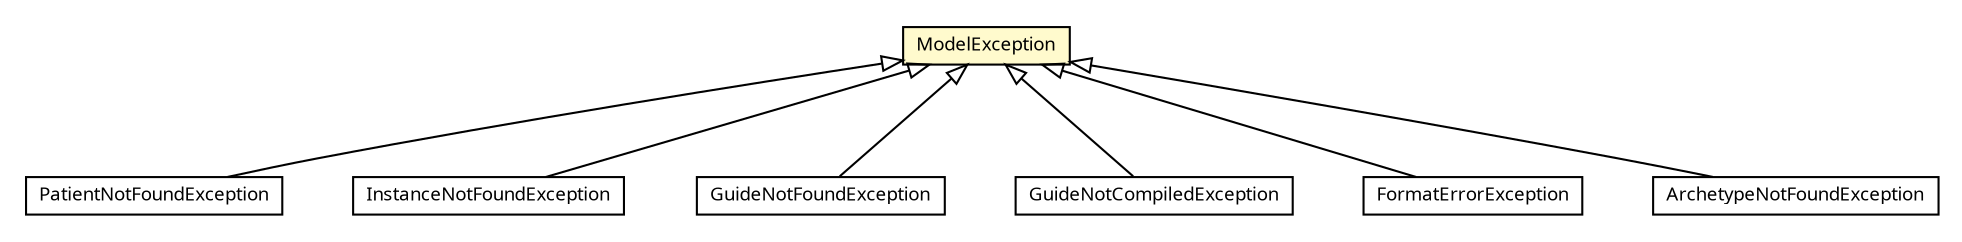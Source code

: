 #!/usr/local/bin/dot
#
# Class diagram 
# Generated by UMLGraph version R5_6 (http://www.umlgraph.org/)
#

digraph G {
	edge [fontname="Trebuchet MS",fontsize=10,labelfontname="Trebuchet MS",labelfontsize=10];
	node [fontname="Trebuchet MS",fontsize=10,shape=plaintext];
	nodesep=0.25;
	ranksep=0.5;
	// se.cambio.cds.util.exceptions.PatientNotFoundException
	c253877 [label=<<table title="se.cambio.cds.util.exceptions.PatientNotFoundException" border="0" cellborder="1" cellspacing="0" cellpadding="2" port="p" href="./PatientNotFoundException.html">
		<tr><td><table border="0" cellspacing="0" cellpadding="1">
<tr><td align="center" balign="center"><font face="Trebuchet MS"> PatientNotFoundException </font></td></tr>
		</table></td></tr>
		</table>>, URL="./PatientNotFoundException.html", fontname="Trebuchet MS", fontcolor="black", fontsize=9.0];
	// se.cambio.cds.util.exceptions.ModelException
	c253878 [label=<<table title="se.cambio.cds.util.exceptions.ModelException" border="0" cellborder="1" cellspacing="0" cellpadding="2" port="p" bgcolor="lemonChiffon" href="./ModelException.html">
		<tr><td><table border="0" cellspacing="0" cellpadding="1">
<tr><td align="center" balign="center"><font face="Trebuchet MS"> ModelException </font></td></tr>
		</table></td></tr>
		</table>>, URL="./ModelException.html", fontname="Trebuchet MS", fontcolor="black", fontsize=9.0];
	// se.cambio.cds.util.exceptions.InstanceNotFoundException
	c253881 [label=<<table title="se.cambio.cds.util.exceptions.InstanceNotFoundException" border="0" cellborder="1" cellspacing="0" cellpadding="2" port="p" href="./InstanceNotFoundException.html">
		<tr><td><table border="0" cellspacing="0" cellpadding="1">
<tr><td align="center" balign="center"><font face="Trebuchet MS"> InstanceNotFoundException </font></td></tr>
		</table></td></tr>
		</table>>, URL="./InstanceNotFoundException.html", fontname="Trebuchet MS", fontcolor="black", fontsize=9.0];
	// se.cambio.cds.util.exceptions.GuideNotFoundException
	c253882 [label=<<table title="se.cambio.cds.util.exceptions.GuideNotFoundException" border="0" cellborder="1" cellspacing="0" cellpadding="2" port="p" href="./GuideNotFoundException.html">
		<tr><td><table border="0" cellspacing="0" cellpadding="1">
<tr><td align="center" balign="center"><font face="Trebuchet MS"> GuideNotFoundException </font></td></tr>
		</table></td></tr>
		</table>>, URL="./GuideNotFoundException.html", fontname="Trebuchet MS", fontcolor="black", fontsize=9.0];
	// se.cambio.cds.util.exceptions.GuideNotCompiledException
	c253883 [label=<<table title="se.cambio.cds.util.exceptions.GuideNotCompiledException" border="0" cellborder="1" cellspacing="0" cellpadding="2" port="p" href="./GuideNotCompiledException.html">
		<tr><td><table border="0" cellspacing="0" cellpadding="1">
<tr><td align="center" balign="center"><font face="Trebuchet MS"> GuideNotCompiledException </font></td></tr>
		</table></td></tr>
		</table>>, URL="./GuideNotCompiledException.html", fontname="Trebuchet MS", fontcolor="black", fontsize=9.0];
	// se.cambio.cds.util.exceptions.FormatErrorException
	c253884 [label=<<table title="se.cambio.cds.util.exceptions.FormatErrorException" border="0" cellborder="1" cellspacing="0" cellpadding="2" port="p" href="./FormatErrorException.html">
		<tr><td><table border="0" cellspacing="0" cellpadding="1">
<tr><td align="center" balign="center"><font face="Trebuchet MS"> FormatErrorException </font></td></tr>
		</table></td></tr>
		</table>>, URL="./FormatErrorException.html", fontname="Trebuchet MS", fontcolor="black", fontsize=9.0];
	// se.cambio.cds.util.exceptions.ArchetypeNotFoundException
	c253886 [label=<<table title="se.cambio.cds.util.exceptions.ArchetypeNotFoundException" border="0" cellborder="1" cellspacing="0" cellpadding="2" port="p" href="./ArchetypeNotFoundException.html">
		<tr><td><table border="0" cellspacing="0" cellpadding="1">
<tr><td align="center" balign="center"><font face="Trebuchet MS"> ArchetypeNotFoundException </font></td></tr>
		</table></td></tr>
		</table>>, URL="./ArchetypeNotFoundException.html", fontname="Trebuchet MS", fontcolor="black", fontsize=9.0];
	//se.cambio.cds.util.exceptions.PatientNotFoundException extends se.cambio.cds.util.exceptions.ModelException
	c253878:p -> c253877:p [dir=back,arrowtail=empty];
	//se.cambio.cds.util.exceptions.InstanceNotFoundException extends se.cambio.cds.util.exceptions.ModelException
	c253878:p -> c253881:p [dir=back,arrowtail=empty];
	//se.cambio.cds.util.exceptions.GuideNotFoundException extends se.cambio.cds.util.exceptions.ModelException
	c253878:p -> c253882:p [dir=back,arrowtail=empty];
	//se.cambio.cds.util.exceptions.GuideNotCompiledException extends se.cambio.cds.util.exceptions.ModelException
	c253878:p -> c253883:p [dir=back,arrowtail=empty];
	//se.cambio.cds.util.exceptions.FormatErrorException extends se.cambio.cds.util.exceptions.ModelException
	c253878:p -> c253884:p [dir=back,arrowtail=empty];
	//se.cambio.cds.util.exceptions.ArchetypeNotFoundException extends se.cambio.cds.util.exceptions.ModelException
	c253878:p -> c253886:p [dir=back,arrowtail=empty];
}

